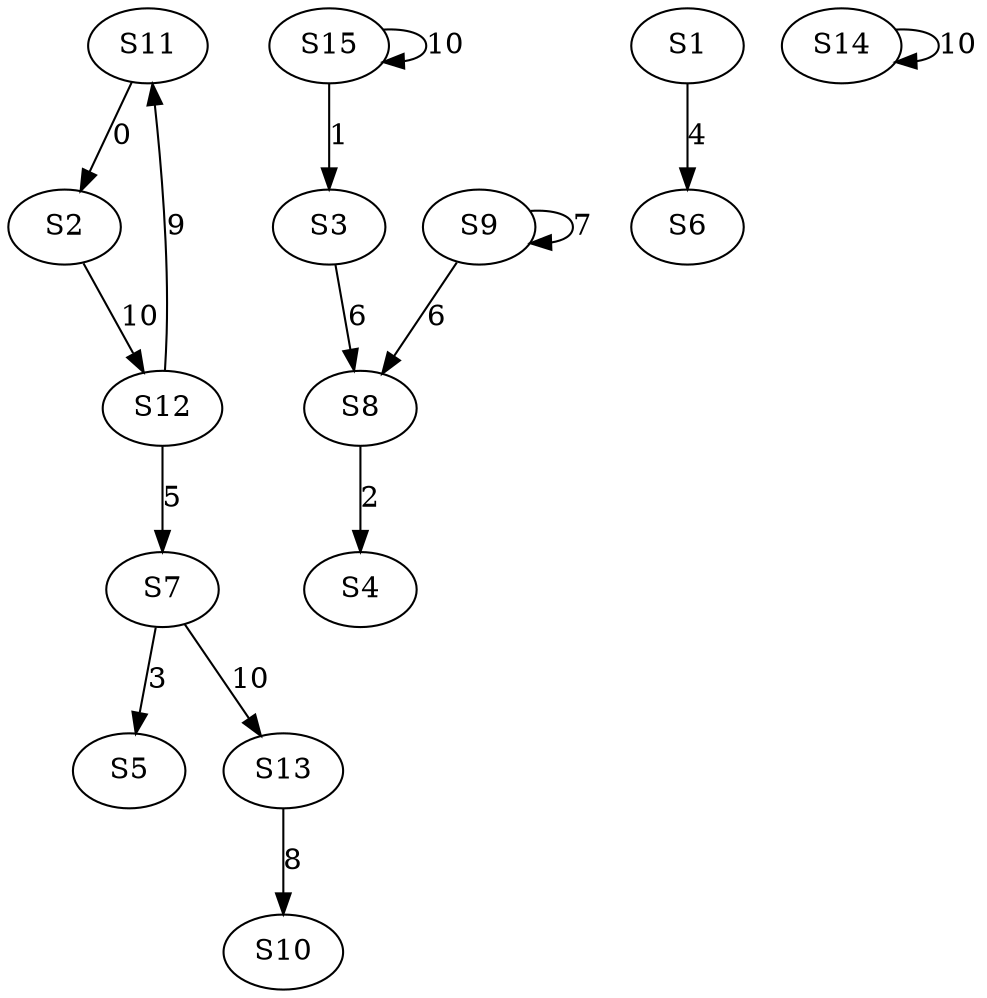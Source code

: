 strict digraph {
	S11 -> S2 [ label = 0 ];
	S15 -> S3 [ label = 1 ];
	S8 -> S4 [ label = 2 ];
	S7 -> S5 [ label = 3 ];
	S1 -> S6 [ label = 4 ];
	S12 -> S7 [ label = 5 ];
	S3 -> S8 [ label = 6 ];
	S9 -> S9 [ label = 7 ];
	S13 -> S10 [ label = 8 ];
	S12 -> S11 [ label = 9 ];
	S2 -> S12 [ label = 10 ];
	S7 -> S13 [ label = 10 ];
	S14 -> S14 [ label = 10 ];
	S15 -> S15 [ label = 10 ];
	S9 -> S8 [ label = 6 ];
}